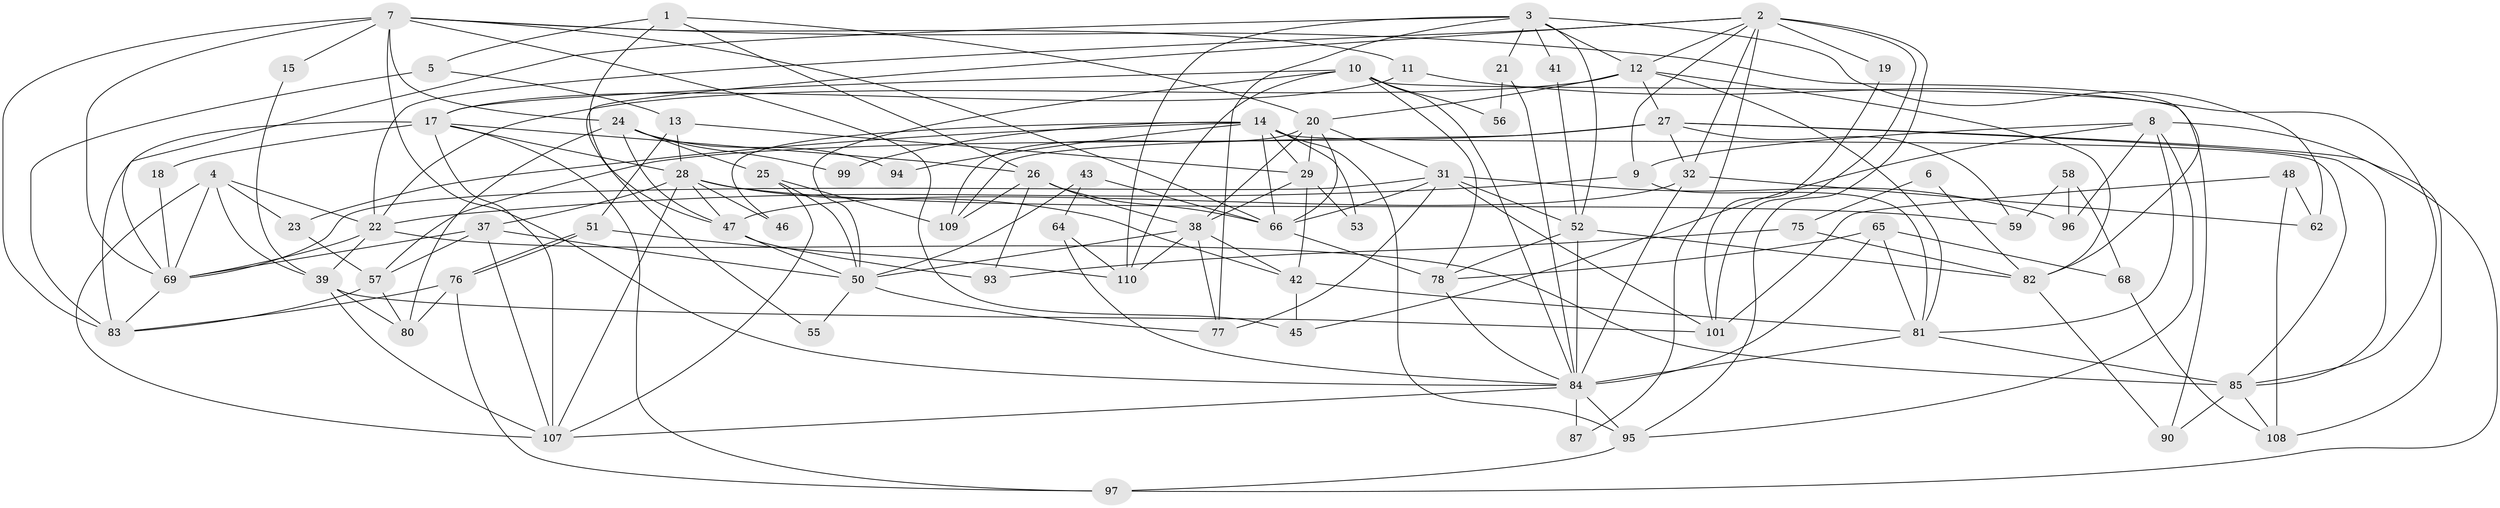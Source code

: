 // Generated by graph-tools (version 1.1) at 2025/23/03/03/25 07:23:57]
// undirected, 78 vertices, 188 edges
graph export_dot {
graph [start="1"]
  node [color=gray90,style=filled];
  1 [super="+36"];
  2 [super="+60"];
  3 [super="+71"];
  4 [super="+67"];
  5;
  6;
  7 [super="+74"];
  8 [super="+16"];
  9;
  10 [super="+89"];
  11;
  12 [super="+44"];
  13;
  14 [super="+92"];
  15;
  17 [super="+35"];
  18;
  19;
  20 [super="+33"];
  21;
  22 [super="+72"];
  23;
  24 [super="+40"];
  25 [super="+54"];
  26;
  27 [super="+105"];
  28 [super="+104"];
  29 [super="+30"];
  31 [super="+63"];
  32 [super="+34"];
  37 [super="+102"];
  38 [super="+73"];
  39 [super="+86"];
  41;
  42;
  43;
  45;
  46;
  47 [super="+49"];
  48;
  50 [super="+61"];
  51;
  52;
  53;
  55;
  56;
  57;
  58;
  59;
  62 [super="+103"];
  64;
  65;
  66 [super="+70"];
  68;
  69 [super="+91"];
  75;
  76;
  77 [super="+79"];
  78;
  80;
  81 [super="+88"];
  82 [super="+98"];
  83 [super="+111"];
  84 [super="+100"];
  85;
  87;
  90;
  93;
  94;
  95;
  96;
  97;
  99;
  101 [super="+106"];
  107 [super="+112"];
  108;
  109;
  110;
  1 -- 5;
  1 -- 26;
  1 -- 20;
  1 -- 47;
  2 -- 12;
  2 -- 9;
  2 -- 55;
  2 -- 95;
  2 -- 32;
  2 -- 19;
  2 -- 87;
  2 -- 101;
  2 -- 22;
  3 -- 41;
  3 -- 77;
  3 -- 52;
  3 -- 21;
  3 -- 110;
  3 -- 62;
  3 -- 69;
  3 -- 12;
  4 -- 22;
  4 -- 39;
  4 -- 23;
  4 -- 107;
  4 -- 69;
  5 -- 13;
  5 -- 83;
  6 -- 75;
  6 -- 82;
  7 -- 83;
  7 -- 24;
  7 -- 45;
  7 -- 82;
  7 -- 66;
  7 -- 84;
  7 -- 69;
  7 -- 11;
  7 -- 15;
  8 -- 45;
  8 -- 9;
  8 -- 108 [weight=2];
  8 -- 96;
  8 -- 95;
  8 -- 81;
  9 -- 22;
  9 -- 81;
  10 -- 17;
  10 -- 78;
  10 -- 50;
  10 -- 56;
  10 -- 90;
  10 -- 110;
  10 -- 84;
  11 -- 85;
  11 -- 17;
  12 -- 81;
  12 -- 82;
  12 -- 20;
  12 -- 27;
  12 -- 22;
  13 -- 29;
  13 -- 51;
  13 -- 28;
  14 -- 29;
  14 -- 23;
  14 -- 53;
  14 -- 66;
  14 -- 99;
  14 -- 85;
  14 -- 94;
  14 -- 46;
  14 -- 95;
  15 -- 39;
  17 -- 97;
  17 -- 18;
  17 -- 26;
  17 -- 107;
  17 -- 28;
  17 -- 83;
  18 -- 69;
  19 -- 101;
  20 -- 109;
  20 -- 38;
  20 -- 66;
  20 -- 29;
  20 -- 31;
  21 -- 84;
  21 -- 56;
  22 -- 69;
  22 -- 39;
  22 -- 85;
  23 -- 57;
  24 -- 80;
  24 -- 99;
  24 -- 94;
  24 -- 47;
  24 -- 25;
  25 -- 109;
  25 -- 107;
  25 -- 50;
  26 -- 66;
  26 -- 93;
  26 -- 109;
  26 -- 38;
  27 -- 85;
  27 -- 57;
  27 -- 32;
  27 -- 97;
  27 -- 59;
  27 -- 109;
  28 -- 42;
  28 -- 47;
  28 -- 46;
  28 -- 59;
  28 -- 107;
  28 -- 37;
  29 -- 42;
  29 -- 53;
  29 -- 38;
  31 -- 66;
  31 -- 96;
  31 -- 52;
  31 -- 77;
  31 -- 69;
  31 -- 101;
  32 -- 47;
  32 -- 84 [weight=2];
  32 -- 62;
  37 -- 107;
  37 -- 57;
  37 -- 69;
  37 -- 50;
  38 -- 42;
  38 -- 77;
  38 -- 110;
  38 -- 50;
  39 -- 80;
  39 -- 101;
  39 -- 107;
  41 -- 52;
  42 -- 45;
  42 -- 81;
  43 -- 64;
  43 -- 50;
  43 -- 66;
  47 -- 93;
  47 -- 50;
  48 -- 108;
  48 -- 62;
  48 -- 101;
  50 -- 77;
  50 -- 55;
  51 -- 110;
  51 -- 76;
  51 -- 76;
  52 -- 78;
  52 -- 82;
  52 -- 84;
  57 -- 80;
  57 -- 83;
  58 -- 59;
  58 -- 68;
  58 -- 96;
  64 -- 110;
  64 -- 84;
  65 -- 81;
  65 -- 68;
  65 -- 78;
  65 -- 84;
  66 -- 78;
  68 -- 108;
  69 -- 83;
  75 -- 93;
  75 -- 82;
  76 -- 97;
  76 -- 80;
  76 -- 83;
  78 -- 84;
  81 -- 85;
  81 -- 84;
  82 -- 90;
  84 -- 107;
  84 -- 87;
  84 -- 95;
  85 -- 108;
  85 -- 90;
  95 -- 97;
}
